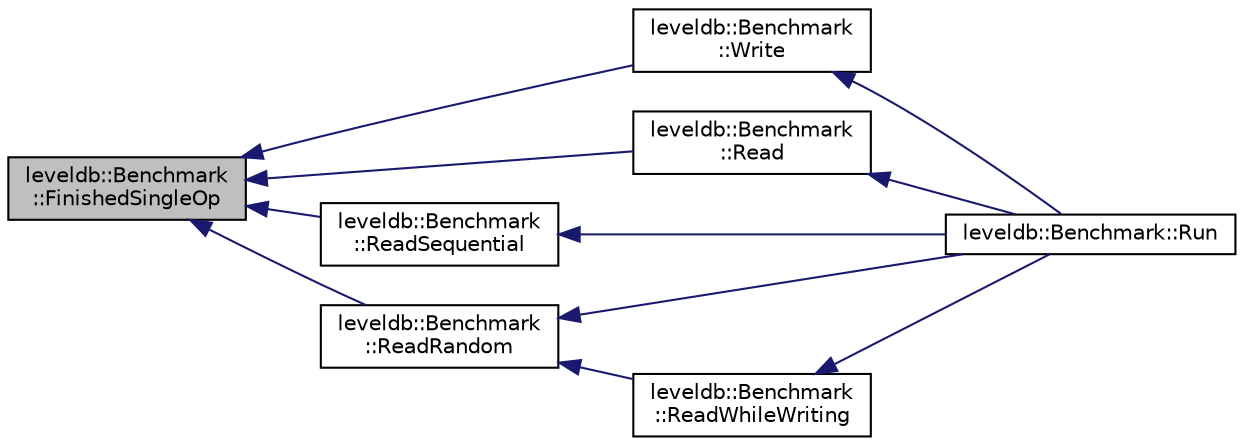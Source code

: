 digraph "leveldb::Benchmark::FinishedSingleOp"
{
  edge [fontname="Helvetica",fontsize="10",labelfontname="Helvetica",labelfontsize="10"];
  node [fontname="Helvetica",fontsize="10",shape=record];
  rankdir="LR";
  Node1 [label="leveldb::Benchmark\l::FinishedSingleOp",height=0.2,width=0.4,color="black", fillcolor="grey75", style="filled" fontcolor="black"];
  Node1 -> Node2 [dir="back",color="midnightblue",fontsize="10",style="solid",fontname="Helvetica"];
  Node2 [label="leveldb::Benchmark\l::Write",height=0.2,width=0.4,color="black", fillcolor="white", style="filled",URL="$classleveldb_1_1_benchmark.html#a86876b2882d9015610330e69acfdff0d"];
  Node2 -> Node3 [dir="back",color="midnightblue",fontsize="10",style="solid",fontname="Helvetica"];
  Node3 [label="leveldb::Benchmark::Run",height=0.2,width=0.4,color="black", fillcolor="white", style="filled",URL="$classleveldb_1_1_benchmark.html#a2f262afa0c7d10fcf531fe9657fba490"];
  Node1 -> Node4 [dir="back",color="midnightblue",fontsize="10",style="solid",fontname="Helvetica"];
  Node4 [label="leveldb::Benchmark\l::Read",height=0.2,width=0.4,color="black", fillcolor="white", style="filled",URL="$classleveldb_1_1_benchmark.html#afc9cf258a63488924e172fadc67c12f1"];
  Node4 -> Node3 [dir="back",color="midnightblue",fontsize="10",style="solid",fontname="Helvetica"];
  Node1 -> Node5 [dir="back",color="midnightblue",fontsize="10",style="solid",fontname="Helvetica"];
  Node5 [label="leveldb::Benchmark\l::ReadSequential",height=0.2,width=0.4,color="black", fillcolor="white", style="filled",URL="$classleveldb_1_1_benchmark.html#a301897d0609459c5e6072db05da6b737"];
  Node5 -> Node3 [dir="back",color="midnightblue",fontsize="10",style="solid",fontname="Helvetica"];
  Node1 -> Node6 [dir="back",color="midnightblue",fontsize="10",style="solid",fontname="Helvetica"];
  Node6 [label="leveldb::Benchmark\l::ReadRandom",height=0.2,width=0.4,color="black", fillcolor="white", style="filled",URL="$classleveldb_1_1_benchmark.html#ac822394de61c12dd6a8a0e0c64760da5"];
  Node6 -> Node3 [dir="back",color="midnightblue",fontsize="10",style="solid",fontname="Helvetica"];
  Node6 -> Node7 [dir="back",color="midnightblue",fontsize="10",style="solid",fontname="Helvetica"];
  Node7 [label="leveldb::Benchmark\l::ReadWhileWriting",height=0.2,width=0.4,color="black", fillcolor="white", style="filled",URL="$classleveldb_1_1_benchmark.html#a8373efcda4c0e141343b5ee9182df17e"];
  Node7 -> Node3 [dir="back",color="midnightblue",fontsize="10",style="solid",fontname="Helvetica"];
}
